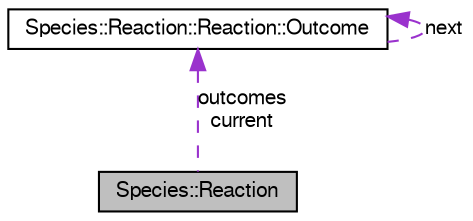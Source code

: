 digraph G
{
  edge [fontname="FreeSans",fontsize="10",labelfontname="FreeSans",labelfontsize="10"];
  node [fontname="FreeSans",fontsize="10",shape=record];
  Node1 [label="Species::Reaction",height=0.2,width=0.4,color="black", fillcolor="grey75", style="filled" fontcolor="black"];
  Node2 -> Node1 [dir=back,color="darkorchid3",fontsize="10",style="dashed",label="outcomes\ncurrent",fontname="FreeSans"];
  Node2 [label="Species::Reaction::Reaction::Outcome",height=0.2,width=0.4,color="black", fillcolor="white", style="filled",URL="$structSpecies_1_1Reaction_1_1Outcome.html",tooltip="Possible outcomes of a reaction."];
  Node2 -> Node2 [dir=back,color="darkorchid3",fontsize="10",style="dashed",label="next",fontname="FreeSans"];
}
